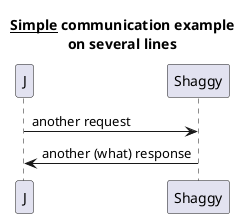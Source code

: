 @startuml
title __Simple__ communication example\non several lines

J -> Shaggy: another request 
Shaggy -> J: another (what) response

@enduml